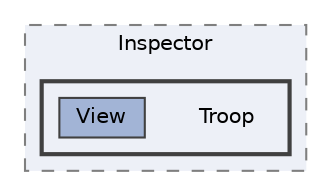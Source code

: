 digraph "C:/Users/むずでょ/Documents/Unity Projects/RMU-1-00-00-Research/Assets/RPGMaker/Codebase/Editor/Inspector/Troop"
{
 // LATEX_PDF_SIZE
  bgcolor="transparent";
  edge [fontname=Helvetica,fontsize=10,labelfontname=Helvetica,labelfontsize=10];
  node [fontname=Helvetica,fontsize=10,shape=box,height=0.2,width=0.4];
  compound=true
  subgraph clusterdir_556927790365328304c22c636a104915 {
    graph [ bgcolor="#edf0f7", pencolor="grey50", label="Inspector", fontname=Helvetica,fontsize=10 style="filled,dashed", URL="dir_556927790365328304c22c636a104915.html",tooltip=""]
  subgraph clusterdir_1a48e964d030c4673ab94dea7351e67e {
    graph [ bgcolor="#edf0f7", pencolor="grey25", label="", fontname=Helvetica,fontsize=10 style="filled,bold", URL="dir_1a48e964d030c4673ab94dea7351e67e.html",tooltip=""]
    dir_1a48e964d030c4673ab94dea7351e67e [shape=plaintext, label="Troop"];
  dir_036435b283923a93a5f6f0bd78a24085 [label="View", fillcolor="#a2b4d6", color="grey25", style="filled", URL="dir_036435b283923a93a5f6f0bd78a24085.html",tooltip=""];
  }
  }
}
